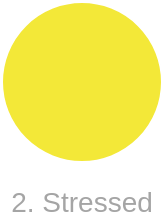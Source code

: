 <mxfile version="22.1.4" type="github">
  <diagram name="Seite-1" id="yOEqmlC4Xit563ldPYqA">
    <mxGraphModel dx="2700" dy="1427" grid="1" gridSize="10" guides="1" tooltips="1" connect="1" arrows="1" fold="1" page="1" pageScale="1" pageWidth="827" pageHeight="1169" math="0" shadow="0">
      <root>
        <mxCell id="0" />
        <mxCell id="1" parent="0" />
        <mxCell id="FdV31GUeDcXf6yLE7mDS-3" value="" style="ellipse;whiteSpace=wrap;html=1;aspect=fixed;strokeColor=#FFFFFF;fillColor=#f3e838;" parent="1" vertex="1">
          <mxGeometry x="240" y="150" width="80" height="80" as="geometry" />
        </mxCell>
        <mxCell id="FdV31GUeDcXf6yLE7mDS-8" value="2. Stressed" style="rounded=0;whiteSpace=wrap;html=1;strokeColor=none;fontSize=14;fontColor=#a5a5a5;fillColor=none;" parent="1" vertex="1">
          <mxGeometry x="240" y="240" width="80" height="20" as="geometry" />
        </mxCell>
      </root>
    </mxGraphModel>
  </diagram>
</mxfile>
